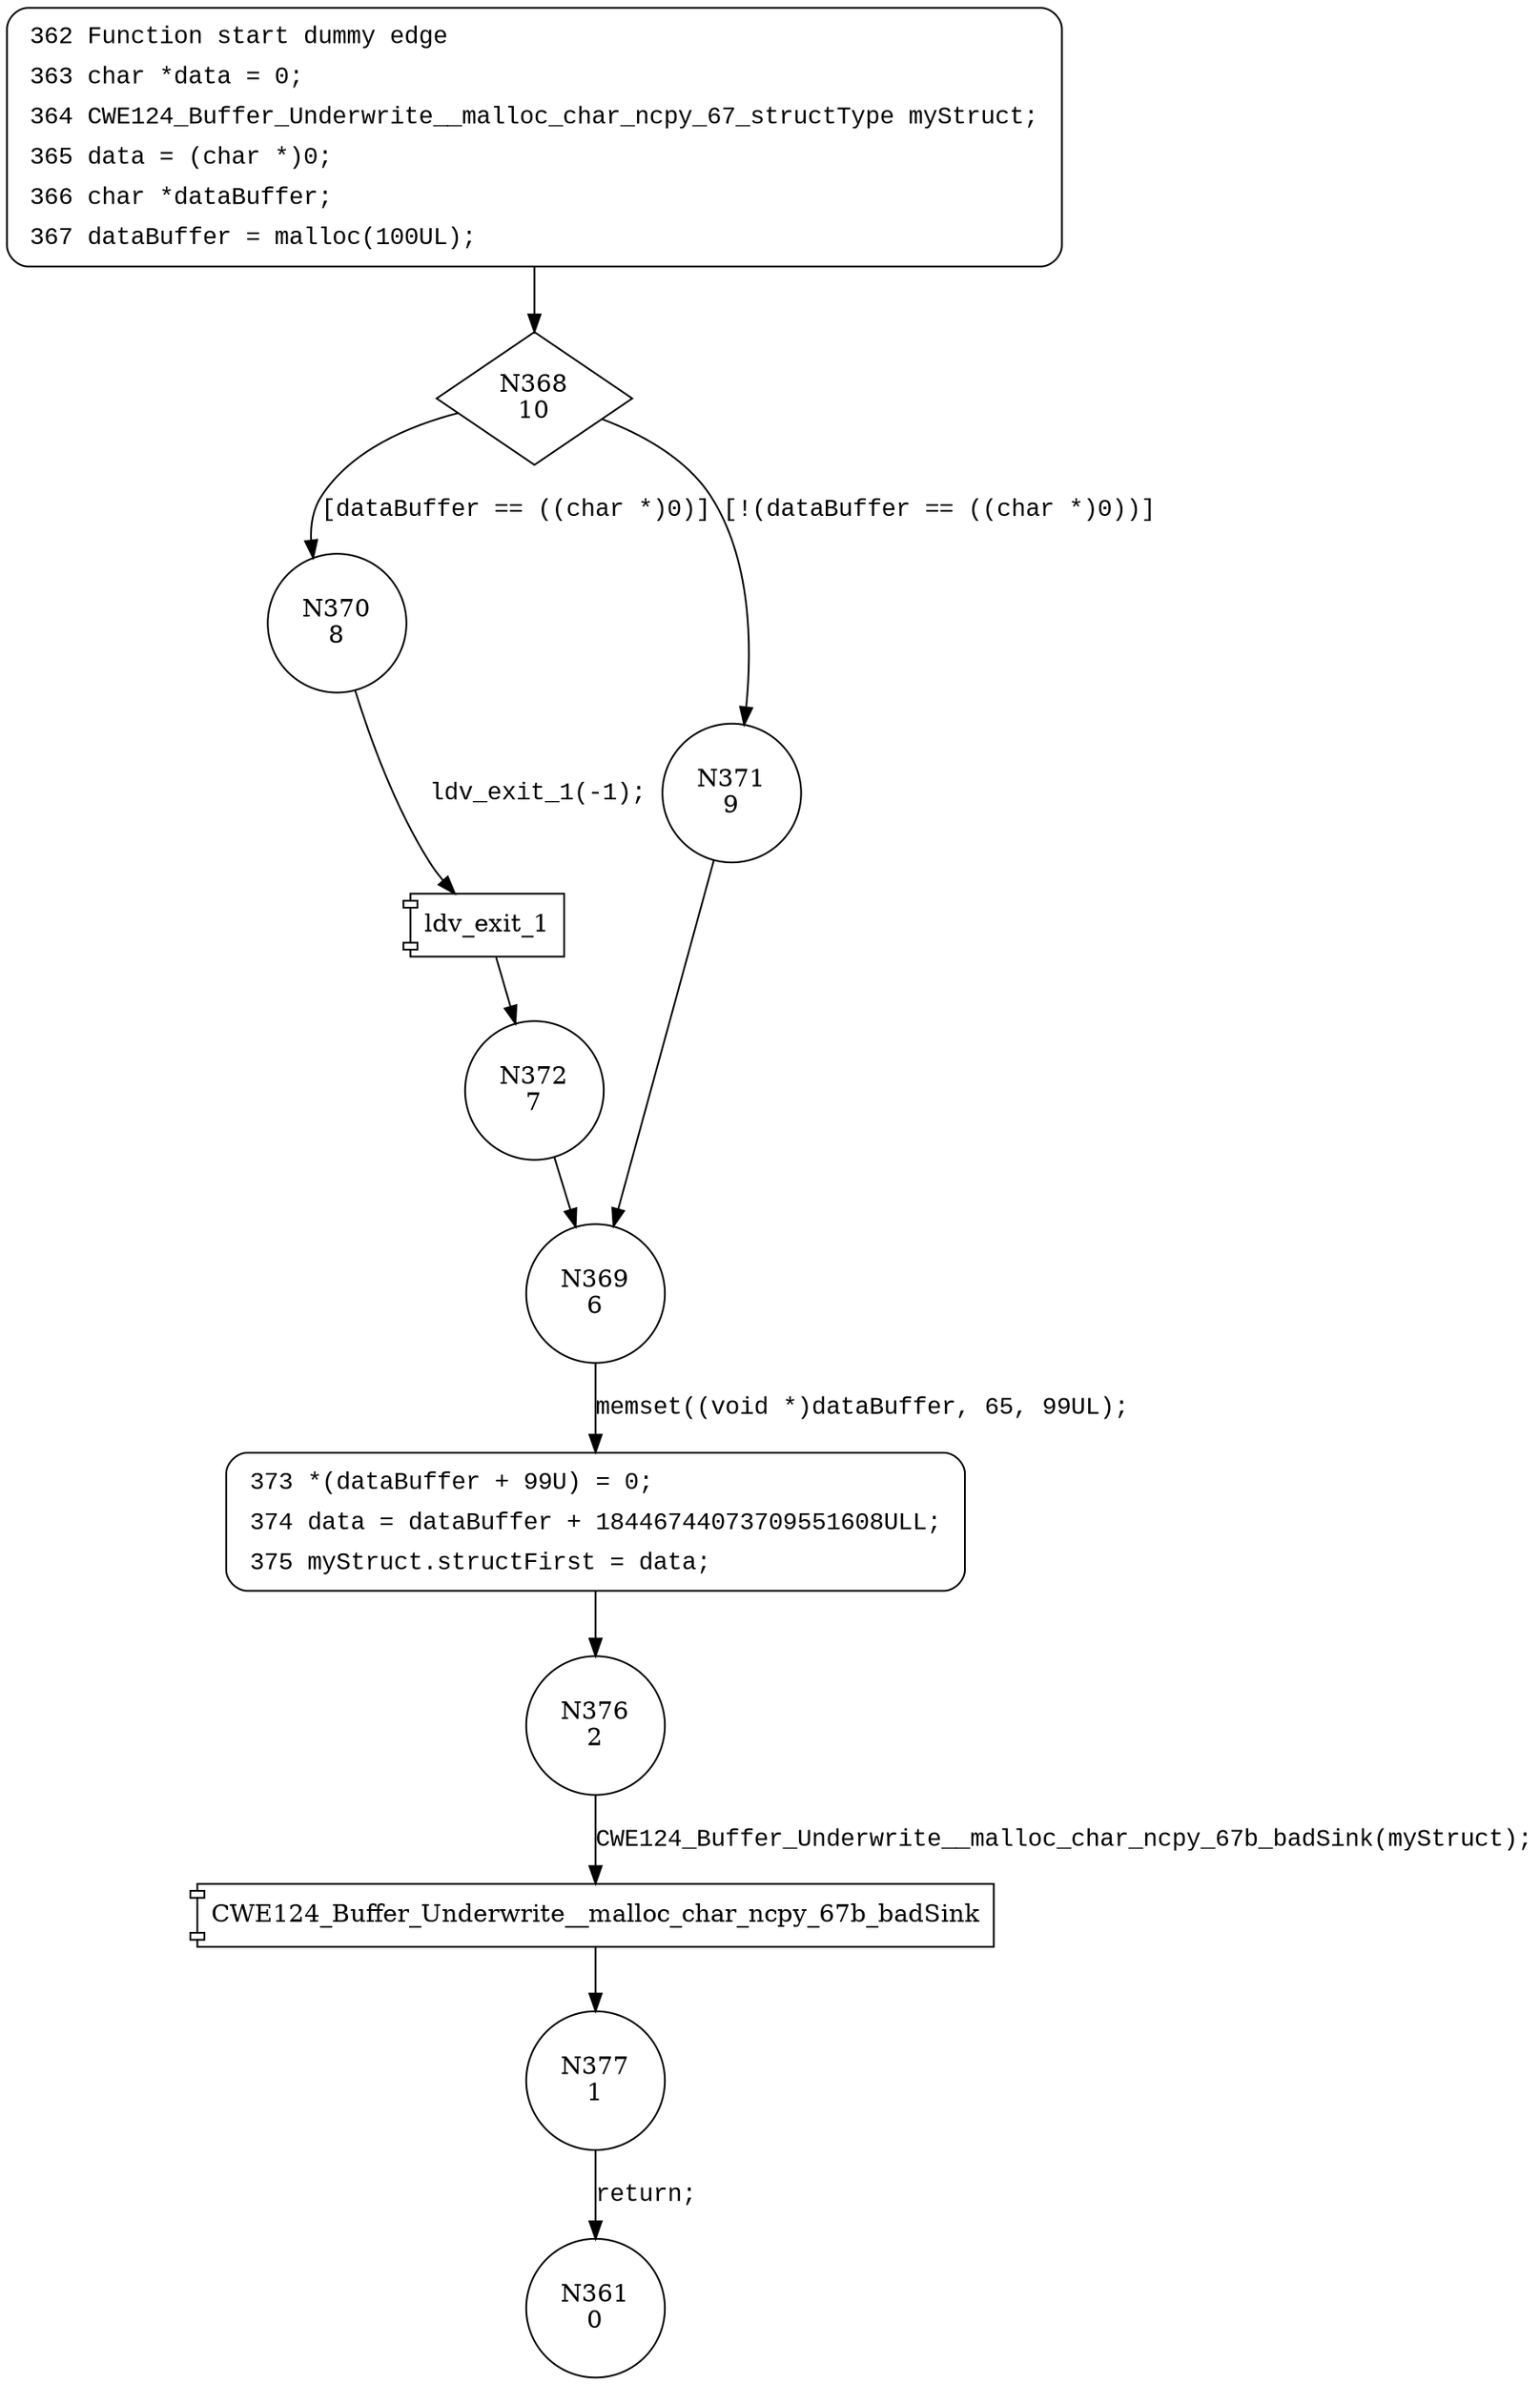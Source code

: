 digraph CWE124_Buffer_Underwrite__malloc_char_ncpy_67_bad {
368 [shape="diamond" label="N368\n10"]
370 [shape="circle" label="N370\n8"]
371 [shape="circle" label="N371\n9"]
369 [shape="circle" label="N369\n6"]
373 [shape="circle" label="N373\n5"]
376 [shape="circle" label="N376\n2"]
377 [shape="circle" label="N377\n1"]
372 [shape="circle" label="N372\n7"]
361 [shape="circle" label="N361\n0"]
362 [style="filled,bold" penwidth="1" fillcolor="white" fontname="Courier New" shape="Mrecord" label=<<table border="0" cellborder="0" cellpadding="3" bgcolor="white"><tr><td align="right">362</td><td align="left">Function start dummy edge</td></tr><tr><td align="right">363</td><td align="left">char *data = 0;</td></tr><tr><td align="right">364</td><td align="left">CWE124_Buffer_Underwrite__malloc_char_ncpy_67_structType myStruct;</td></tr><tr><td align="right">365</td><td align="left">data = (char *)0;</td></tr><tr><td align="right">366</td><td align="left">char *dataBuffer;</td></tr><tr><td align="right">367</td><td align="left">dataBuffer = malloc(100UL);</td></tr></table>>]
362 -> 368[label=""]
373 [style="filled,bold" penwidth="1" fillcolor="white" fontname="Courier New" shape="Mrecord" label=<<table border="0" cellborder="0" cellpadding="3" bgcolor="white"><tr><td align="right">373</td><td align="left">*(dataBuffer + 99U) = 0;</td></tr><tr><td align="right">374</td><td align="left">data = dataBuffer + 18446744073709551608ULL;</td></tr><tr><td align="right">375</td><td align="left">myStruct.structFirst = data;</td></tr></table>>]
373 -> 376[label=""]
368 -> 370 [label="[dataBuffer == ((char *)0)]" fontname="Courier New"]
368 -> 371 [label="[!(dataBuffer == ((char *)0))]" fontname="Courier New"]
369 -> 373 [label="memset((void *)dataBuffer, 65, 99UL);" fontname="Courier New"]
100003 [shape="component" label="CWE124_Buffer_Underwrite__malloc_char_ncpy_67b_badSink"]
376 -> 100003 [label="CWE124_Buffer_Underwrite__malloc_char_ncpy_67b_badSink(myStruct);" fontname="Courier New"]
100003 -> 377 [label="" fontname="Courier New"]
100004 [shape="component" label="ldv_exit_1"]
370 -> 100004 [label="ldv_exit_1(-1);" fontname="Courier New"]
100004 -> 372 [label="" fontname="Courier New"]
371 -> 369 [label="" fontname="Courier New"]
377 -> 361 [label="return;" fontname="Courier New"]
372 -> 369 [label="" fontname="Courier New"]
}